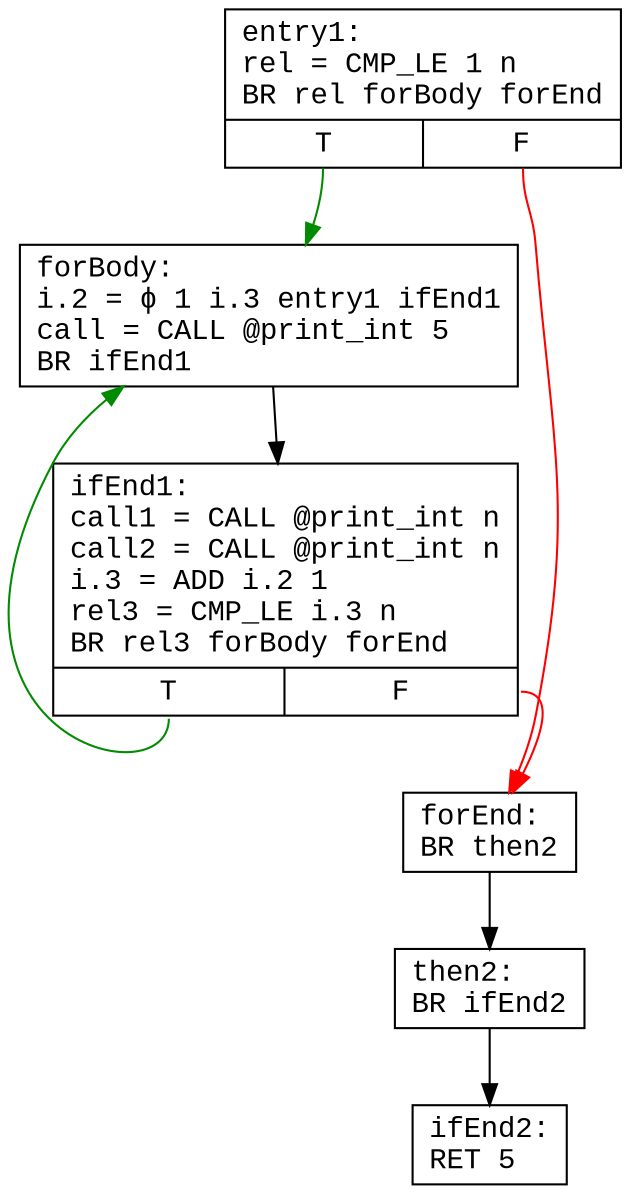 digraph CFG {
    node [shape=record, fontname="Courier New"]
    entry1 [label="{entry1:\lrel = CMP_LE 1 n\lBR rel forBody forEnd\l|{<t> T|<f> F}}"]
    forBody [label="{forBody:\li.2 = ϕ 1 i.3 entry1 ifEnd1\lcall = CALL @print_int 5\lBR ifEnd1\l}"]
    ifEnd1 [label="{ifEnd1:\lcall1 = CALL @print_int n\lcall2 = CALL @print_int n\li.3 = ADD i.2 1\lrel3 = CMP_LE i.3 n\lBR rel3 forBody forEnd\l|{<t> T|<f> F}}"]
    forEnd [label="{forEnd:\lBR then2\l}"]
    then2 [label="{then2:\lBR ifEnd2\l}"]
    ifEnd2 [label="{ifEnd2:\lRET 5\l}"]
    entry1:t -> forBody [color=green4]
    entry1:f -> forEnd [color=red]
    forBody -> ifEnd1 
    ifEnd1:t -> forBody [color=green4]
    ifEnd1:f -> forEnd [color=red]
    forEnd -> then2 
    then2 -> ifEnd2 
}